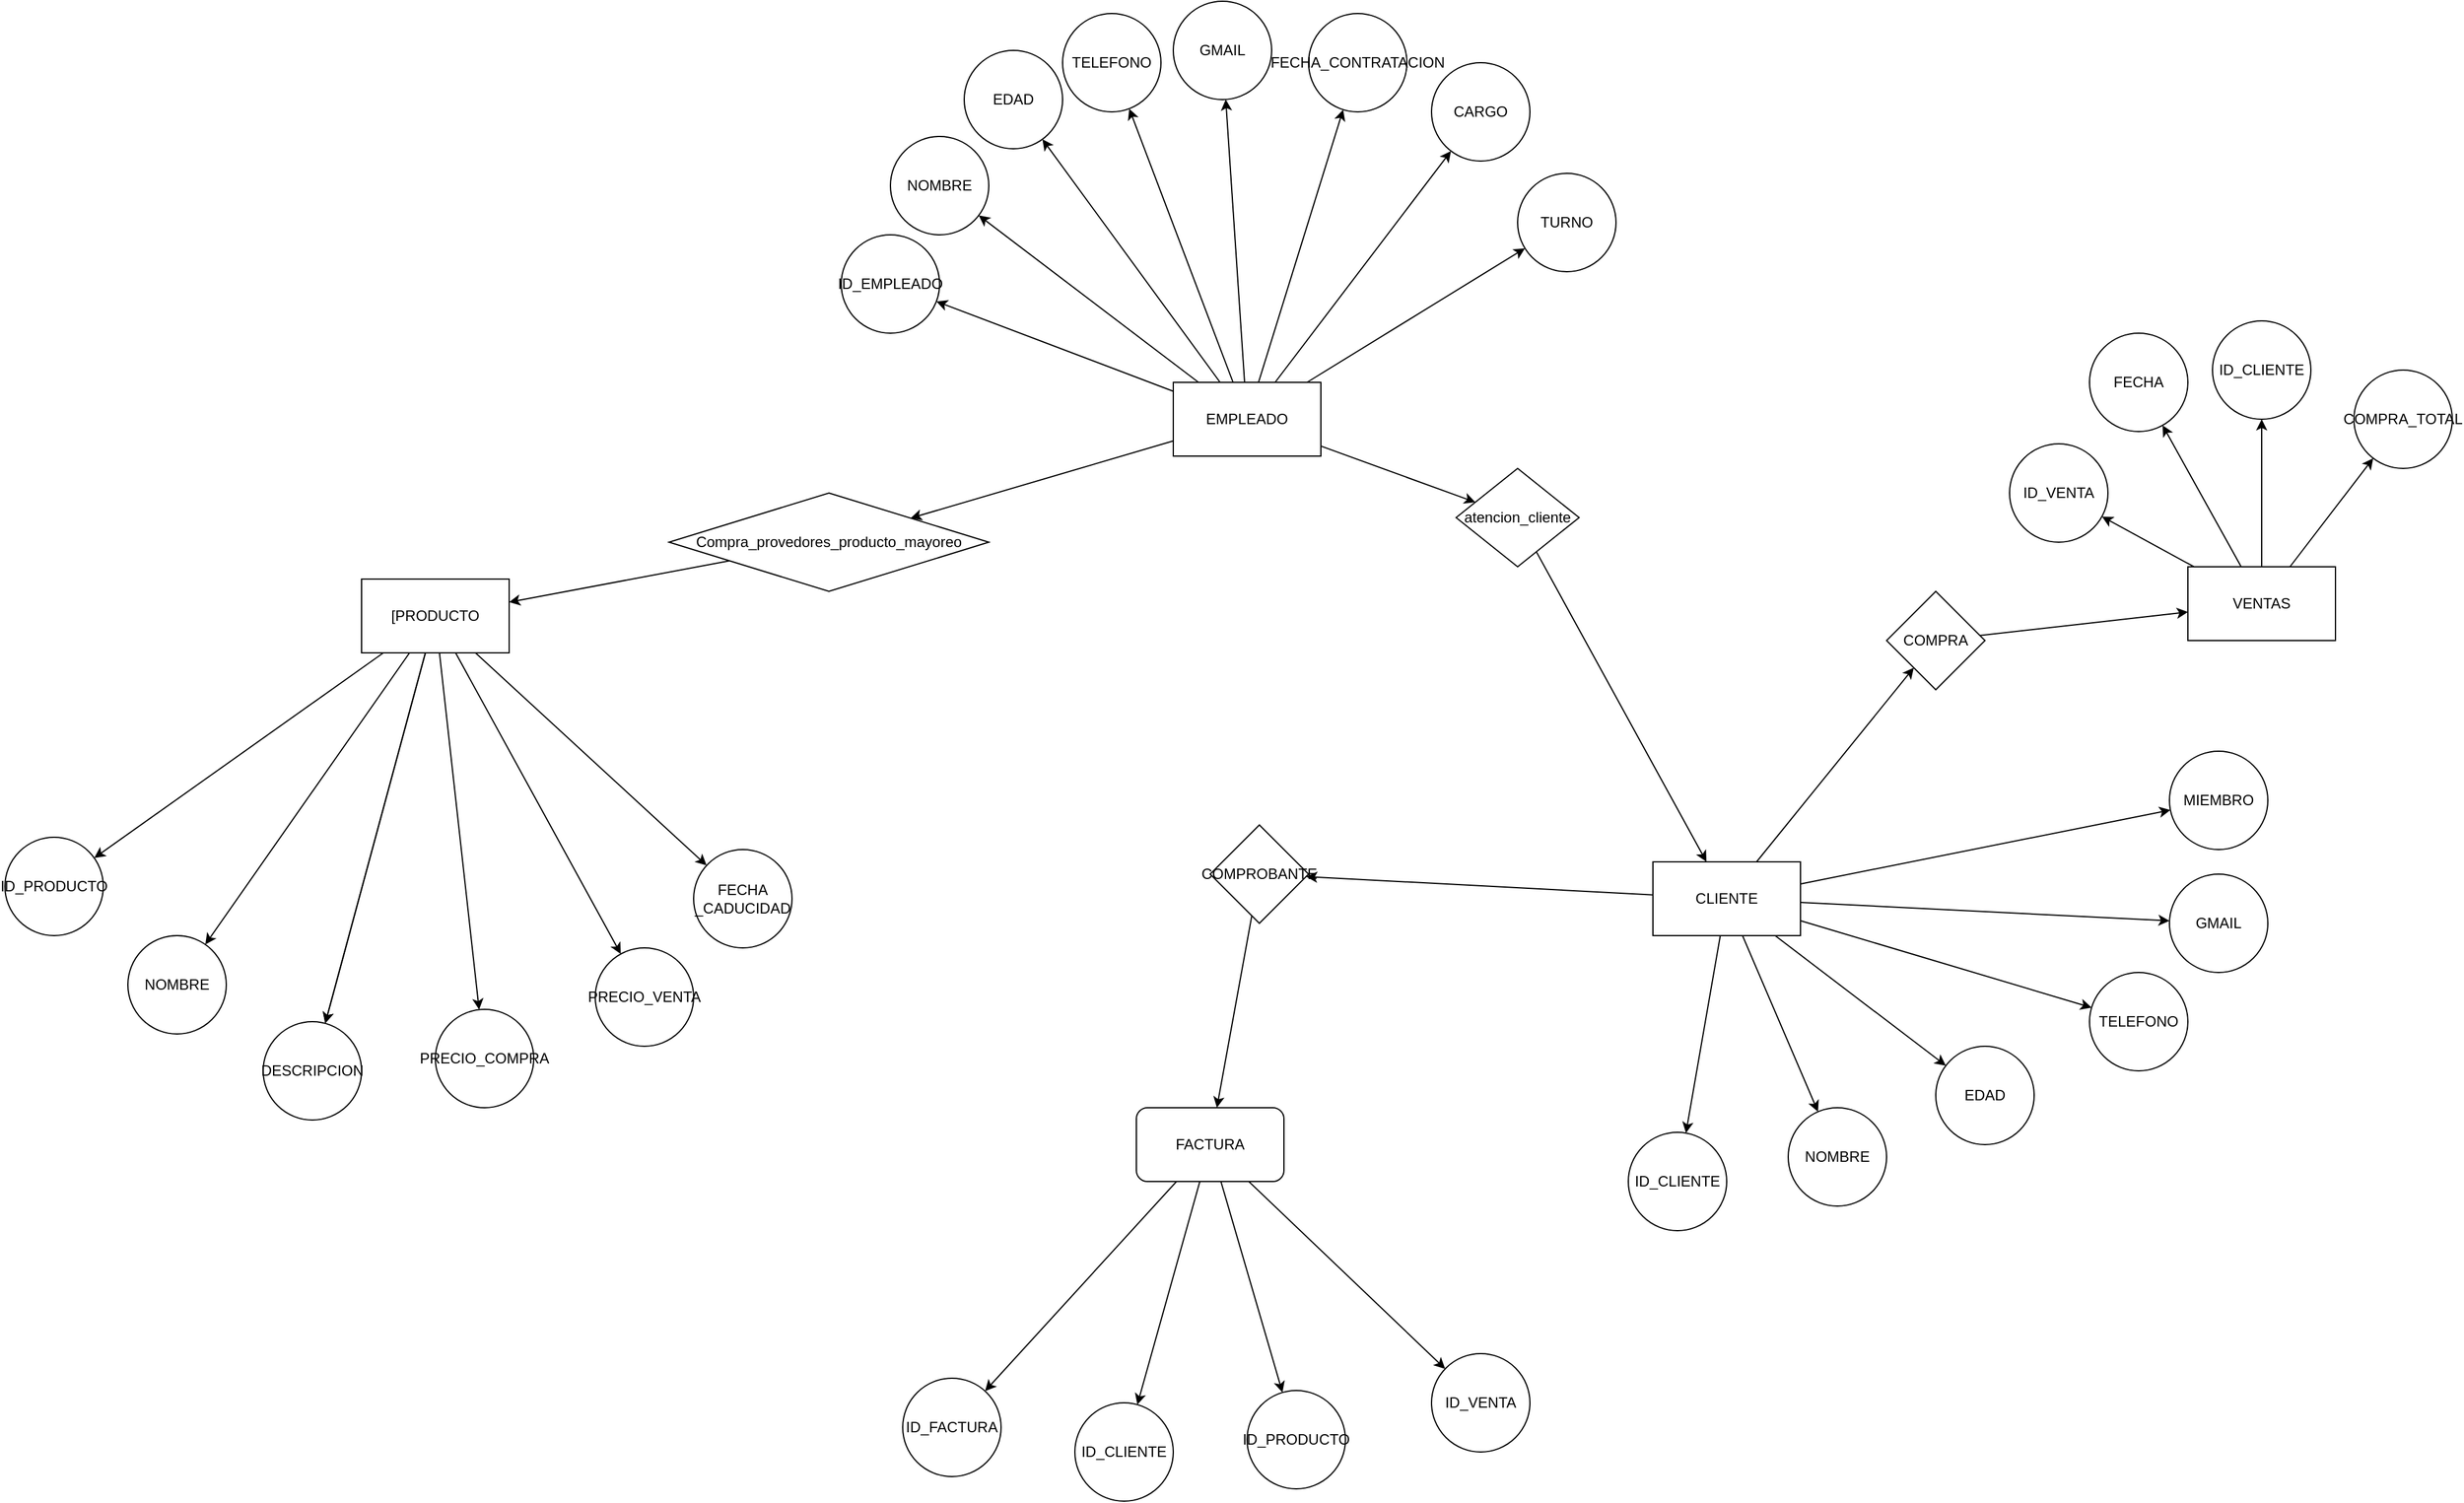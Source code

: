 <mxfile>
    <diagram id="KAITdoHDz1CA9k-zbrS9" name="DIagrama">
        <mxGraphModel dx="2206" dy="2298" grid="1" gridSize="10" guides="1" tooltips="1" connect="1" arrows="1" fold="1" page="1" pageScale="1" pageWidth="850" pageHeight="1100" math="0" shadow="0">
            <root>
                <mxCell id="0"/>
                <mxCell id="1" parent="0"/>
                <mxCell id="4" value="" style="edgeStyle=none;html=1;" parent="1" source="2" target="3" edge="1">
                    <mxGeometry relative="1" as="geometry"/>
                </mxCell>
                <mxCell id="6" value="" style="edgeStyle=none;html=1;" parent="1" source="2" target="5" edge="1">
                    <mxGeometry relative="1" as="geometry"/>
                </mxCell>
                <mxCell id="8" value="" style="edgeStyle=none;html=1;" parent="1" source="2" target="7" edge="1">
                    <mxGeometry relative="1" as="geometry"/>
                </mxCell>
                <mxCell id="10" value="" style="edgeStyle=none;html=1;" parent="1" source="2" target="9" edge="1">
                    <mxGeometry relative="1" as="geometry"/>
                </mxCell>
                <mxCell id="12" value="" style="edgeStyle=none;html=1;" parent="1" source="2" target="11" edge="1">
                    <mxGeometry relative="1" as="geometry"/>
                </mxCell>
                <mxCell id="14" value="" style="edgeStyle=none;html=1;" parent="1" source="2" target="13" edge="1">
                    <mxGeometry relative="1" as="geometry"/>
                </mxCell>
                <mxCell id="16" value="" style="edgeStyle=none;html=1;" parent="1" source="2" target="15" edge="1">
                    <mxGeometry relative="1" as="geometry"/>
                </mxCell>
                <mxCell id="18" value="" style="edgeStyle=none;html=1;" parent="1" source="2" target="17" edge="1">
                    <mxGeometry relative="1" as="geometry"/>
                </mxCell>
                <mxCell id="20" value="" style="edgeStyle=none;html=1;" parent="1" source="2" target="19" edge="1">
                    <mxGeometry relative="1" as="geometry"/>
                </mxCell>
                <mxCell id="22" value="" style="edgeStyle=none;html=1;" parent="1" source="2" target="21" edge="1">
                    <mxGeometry relative="1" as="geometry"/>
                </mxCell>
                <mxCell id="2" value="EMPLEADO" style="whiteSpace=wrap;html=1;" parent="1" vertex="1">
                    <mxGeometry x="330" y="300" width="120" height="60" as="geometry"/>
                </mxCell>
                <mxCell id="3" value="ID_EMPLEADO" style="ellipse;whiteSpace=wrap;html=1;" parent="1" vertex="1">
                    <mxGeometry x="60" y="180" width="80" height="80" as="geometry"/>
                </mxCell>
                <mxCell id="5" value="NOMBRE" style="ellipse;whiteSpace=wrap;html=1;" parent="1" vertex="1">
                    <mxGeometry x="100" y="100" width="80" height="80" as="geometry"/>
                </mxCell>
                <mxCell id="7" value="EDAD" style="ellipse;whiteSpace=wrap;html=1;" parent="1" vertex="1">
                    <mxGeometry x="160" y="30" width="80" height="80" as="geometry"/>
                </mxCell>
                <mxCell id="9" value="TELEFONO" style="ellipse;whiteSpace=wrap;html=1;" parent="1" vertex="1">
                    <mxGeometry x="240" width="80" height="80" as="geometry"/>
                </mxCell>
                <mxCell id="11" value="GMAIL" style="ellipse;whiteSpace=wrap;html=1;" parent="1" vertex="1">
                    <mxGeometry x="330" y="-10" width="80" height="80" as="geometry"/>
                </mxCell>
                <mxCell id="13" value="FECHA_CONTRATACION" style="ellipse;whiteSpace=wrap;html=1;" parent="1" vertex="1">
                    <mxGeometry x="440" width="80" height="80" as="geometry"/>
                </mxCell>
                <mxCell id="15" value="CARGO" style="ellipse;whiteSpace=wrap;html=1;" parent="1" vertex="1">
                    <mxGeometry x="540" y="40" width="80" height="80" as="geometry"/>
                </mxCell>
                <mxCell id="17" value="TURNO" style="ellipse;whiteSpace=wrap;html=1;" parent="1" vertex="1">
                    <mxGeometry x="610" y="130" width="80" height="80" as="geometry"/>
                </mxCell>
                <mxCell id="39" value="" style="edgeStyle=none;html=1;" parent="1" source="19" target="38" edge="1">
                    <mxGeometry relative="1" as="geometry"/>
                </mxCell>
                <mxCell id="19" value="atencion_cliente" style="rhombus;whiteSpace=wrap;html=1;" parent="1" vertex="1">
                    <mxGeometry x="560" y="370" width="100" height="80" as="geometry"/>
                </mxCell>
                <mxCell id="24" value="" style="edgeStyle=none;html=1;" parent="1" source="21" target="23" edge="1">
                    <mxGeometry relative="1" as="geometry"/>
                </mxCell>
                <mxCell id="21" value="Compra_provedores_producto_mayoreo" style="rhombus;whiteSpace=wrap;html=1;" parent="1" vertex="1">
                    <mxGeometry x="-80" y="390" width="260" height="80" as="geometry"/>
                </mxCell>
                <mxCell id="26" value="" style="edgeStyle=none;html=1;" parent="1" source="23" target="25" edge="1">
                    <mxGeometry relative="1" as="geometry"/>
                </mxCell>
                <mxCell id="28" value="" style="edgeStyle=none;html=1;" parent="1" source="23" target="27" edge="1">
                    <mxGeometry relative="1" as="geometry"/>
                </mxCell>
                <mxCell id="30" value="" style="edgeStyle=none;html=1;" parent="1" source="23" target="29" edge="1">
                    <mxGeometry relative="1" as="geometry"/>
                </mxCell>
                <mxCell id="31" value="" style="edgeStyle=none;html=1;" parent="1" source="23" target="29" edge="1">
                    <mxGeometry relative="1" as="geometry"/>
                </mxCell>
                <mxCell id="33" value="" style="edgeStyle=none;html=1;" parent="1" source="23" target="32" edge="1">
                    <mxGeometry relative="1" as="geometry"/>
                </mxCell>
                <mxCell id="35" value="" style="edgeStyle=none;html=1;" parent="1" source="23" target="34" edge="1">
                    <mxGeometry relative="1" as="geometry"/>
                </mxCell>
                <mxCell id="37" value="" style="edgeStyle=none;html=1;" parent="1" source="23" target="36" edge="1">
                    <mxGeometry relative="1" as="geometry"/>
                </mxCell>
                <mxCell id="23" value="[PRODUCTO" style="whiteSpace=wrap;html=1;" parent="1" vertex="1">
                    <mxGeometry x="-330" y="460" width="120" height="60" as="geometry"/>
                </mxCell>
                <mxCell id="25" value="ID_PRODUCTO" style="ellipse;whiteSpace=wrap;html=1;" parent="1" vertex="1">
                    <mxGeometry x="-620" y="670" width="80" height="80" as="geometry"/>
                </mxCell>
                <mxCell id="27" value="NOMBRE" style="ellipse;whiteSpace=wrap;html=1;" parent="1" vertex="1">
                    <mxGeometry x="-520" y="750" width="80" height="80" as="geometry"/>
                </mxCell>
                <mxCell id="29" value="DESCRIPCION" style="ellipse;whiteSpace=wrap;html=1;" parent="1" vertex="1">
                    <mxGeometry x="-410" y="820" width="80" height="80" as="geometry"/>
                </mxCell>
                <mxCell id="32" value="PRECIO_COMPRA" style="ellipse;whiteSpace=wrap;html=1;" parent="1" vertex="1">
                    <mxGeometry x="-270" y="810" width="80" height="80" as="geometry"/>
                </mxCell>
                <mxCell id="34" value="PRECIO_VENTA" style="ellipse;whiteSpace=wrap;html=1;" parent="1" vertex="1">
                    <mxGeometry x="-140" y="760" width="80" height="80" as="geometry"/>
                </mxCell>
                <mxCell id="36" value="FECHA _CADUCIDAD" style="ellipse;whiteSpace=wrap;html=1;" parent="1" vertex="1">
                    <mxGeometry x="-60" y="680" width="80" height="80" as="geometry"/>
                </mxCell>
                <mxCell id="41" value="" style="edgeStyle=none;html=1;" parent="1" source="38" target="40" edge="1">
                    <mxGeometry relative="1" as="geometry"/>
                </mxCell>
                <mxCell id="43" value="" style="edgeStyle=none;html=1;" parent="1" source="38" target="42" edge="1">
                    <mxGeometry relative="1" as="geometry"/>
                </mxCell>
                <mxCell id="45" value="" style="edgeStyle=none;html=1;" parent="1" source="38" target="44" edge="1">
                    <mxGeometry relative="1" as="geometry"/>
                </mxCell>
                <mxCell id="48" value="" style="edgeStyle=none;html=1;" parent="1" source="38" target="47" edge="1">
                    <mxGeometry relative="1" as="geometry"/>
                </mxCell>
                <mxCell id="50" value="" style="edgeStyle=none;html=1;" parent="1" source="38" target="49" edge="1">
                    <mxGeometry relative="1" as="geometry"/>
                </mxCell>
                <mxCell id="52" value="" style="edgeStyle=none;html=1;" parent="1" source="38" target="51" edge="1">
                    <mxGeometry relative="1" as="geometry"/>
                </mxCell>
                <mxCell id="56" value="" style="edgeStyle=none;html=1;" parent="1" source="38" target="55" edge="1">
                    <mxGeometry relative="1" as="geometry"/>
                </mxCell>
                <mxCell id="cjuGwHoxbU9ITnp2eZ9m-81" value="" style="edgeStyle=none;html=1;" edge="1" parent="1" source="38" target="cjuGwHoxbU9ITnp2eZ9m-80">
                    <mxGeometry relative="1" as="geometry"/>
                </mxCell>
                <mxCell id="38" value="CLIENTE" style="whiteSpace=wrap;html=1;" parent="1" vertex="1">
                    <mxGeometry x="720" y="690" width="120" height="60" as="geometry"/>
                </mxCell>
                <mxCell id="40" value="ID_CLIENTE" style="ellipse;whiteSpace=wrap;html=1;" parent="1" vertex="1">
                    <mxGeometry x="700" y="910" width="80" height="80" as="geometry"/>
                </mxCell>
                <mxCell id="42" value="NOMBRE" style="ellipse;whiteSpace=wrap;html=1;" parent="1" vertex="1">
                    <mxGeometry x="830" y="890" width="80" height="80" as="geometry"/>
                </mxCell>
                <mxCell id="44" value="GMAIL" style="ellipse;whiteSpace=wrap;html=1;" parent="1" vertex="1">
                    <mxGeometry x="1140" y="700" width="80" height="80" as="geometry"/>
                </mxCell>
                <mxCell id="47" value="TELEFONO" style="ellipse;whiteSpace=wrap;html=1;" parent="1" vertex="1">
                    <mxGeometry x="1075" y="780" width="80" height="80" as="geometry"/>
                </mxCell>
                <mxCell id="49" value="MIEMBRO" style="ellipse;whiteSpace=wrap;html=1;" parent="1" vertex="1">
                    <mxGeometry x="1140" y="600" width="80" height="80" as="geometry"/>
                </mxCell>
                <mxCell id="54" value="" style="edgeStyle=none;html=1;" parent="1" source="51" target="53" edge="1">
                    <mxGeometry relative="1" as="geometry"/>
                </mxCell>
                <mxCell id="51" value="COMPRA" style="rhombus;whiteSpace=wrap;html=1;" parent="1" vertex="1">
                    <mxGeometry x="910" y="470" width="80" height="80" as="geometry"/>
                </mxCell>
                <mxCell id="60" value="" style="edgeStyle=none;html=1;" parent="1" source="53" target="59" edge="1">
                    <mxGeometry relative="1" as="geometry"/>
                </mxCell>
                <mxCell id="62" value="" style="edgeStyle=none;html=1;" parent="1" source="53" target="61" edge="1">
                    <mxGeometry relative="1" as="geometry"/>
                </mxCell>
                <mxCell id="64" value="" style="edgeStyle=none;html=1;" parent="1" source="53" target="63" edge="1">
                    <mxGeometry relative="1" as="geometry"/>
                </mxCell>
                <mxCell id="66" value="" style="edgeStyle=none;html=1;" parent="1" source="53" target="65" edge="1">
                    <mxGeometry relative="1" as="geometry"/>
                </mxCell>
                <mxCell id="53" value="VENTAS" style="whiteSpace=wrap;html=1;" parent="1" vertex="1">
                    <mxGeometry x="1155" y="450" width="120" height="60" as="geometry"/>
                </mxCell>
                <mxCell id="58" value="" style="edgeStyle=none;html=1;" parent="1" source="55" target="57" edge="1">
                    <mxGeometry relative="1" as="geometry"/>
                </mxCell>
                <mxCell id="55" value="COMPROBANTE" style="rhombus;whiteSpace=wrap;html=1;" parent="1" vertex="1">
                    <mxGeometry x="360" y="660" width="80" height="80" as="geometry"/>
                </mxCell>
                <mxCell id="70" value="" style="edgeStyle=none;html=1;" parent="1" source="57" target="69" edge="1">
                    <mxGeometry relative="1" as="geometry"/>
                </mxCell>
                <mxCell id="72" value="" style="edgeStyle=none;html=1;" parent="1" source="57" target="71" edge="1">
                    <mxGeometry relative="1" as="geometry"/>
                </mxCell>
                <mxCell id="78" value="" style="edgeStyle=none;html=1;" parent="1" source="57" target="77" edge="1">
                    <mxGeometry relative="1" as="geometry"/>
                </mxCell>
                <mxCell id="80" value="" style="edgeStyle=none;html=1;" parent="1" source="57" target="79" edge="1">
                    <mxGeometry relative="1" as="geometry"/>
                </mxCell>
                <mxCell id="57" value="FACTURA" style="rounded=1;whiteSpace=wrap;html=1;" parent="1" vertex="1">
                    <mxGeometry x="300" y="890" width="120" height="60" as="geometry"/>
                </mxCell>
                <mxCell id="59" value="ID_VENTA" style="ellipse;whiteSpace=wrap;html=1;" parent="1" vertex="1">
                    <mxGeometry x="1010" y="350" width="80" height="80" as="geometry"/>
                </mxCell>
                <mxCell id="61" value="FECHA" style="ellipse;whiteSpace=wrap;html=1;" parent="1" vertex="1">
                    <mxGeometry x="1075" y="260" width="80" height="80" as="geometry"/>
                </mxCell>
                <mxCell id="63" value="ID_CLIENTE" style="ellipse;whiteSpace=wrap;html=1;" parent="1" vertex="1">
                    <mxGeometry x="1175" y="250" width="80" height="80" as="geometry"/>
                </mxCell>
                <mxCell id="65" value="COMPRA_TOTAL" style="ellipse;whiteSpace=wrap;html=1;" parent="1" vertex="1">
                    <mxGeometry x="1290" y="290" width="80" height="80" as="geometry"/>
                </mxCell>
                <mxCell id="69" value="ID_FACTURA" style="ellipse;whiteSpace=wrap;html=1;rounded=1;" parent="1" vertex="1">
                    <mxGeometry x="110" y="1110" width="80" height="80" as="geometry"/>
                </mxCell>
                <mxCell id="71" value="ID_CLIENTE" style="ellipse;whiteSpace=wrap;html=1;rounded=1;" parent="1" vertex="1">
                    <mxGeometry x="250" y="1130" width="80" height="80" as="geometry"/>
                </mxCell>
                <mxCell id="77" value="ID_PRODUCTO" style="ellipse;whiteSpace=wrap;html=1;rounded=1;" parent="1" vertex="1">
                    <mxGeometry x="390" y="1120" width="80" height="80" as="geometry"/>
                </mxCell>
                <mxCell id="79" value="ID_VENTA" style="ellipse;whiteSpace=wrap;html=1;rounded=1;" parent="1" vertex="1">
                    <mxGeometry x="540" y="1090" width="80" height="80" as="geometry"/>
                </mxCell>
                <mxCell id="cjuGwHoxbU9ITnp2eZ9m-80" value="EDAD" style="ellipse;whiteSpace=wrap;html=1;" vertex="1" parent="1">
                    <mxGeometry x="950" y="840" width="80" height="80" as="geometry"/>
                </mxCell>
            </root>
        </mxGraphModel>
    </diagram>
    <diagram id="vQ-K1r9YRiDV_854x08m" name="tabla-identidad_relacion">
        <mxGraphModel dx="1596" dy="659" grid="1" gridSize="10" guides="1" tooltips="1" connect="1" arrows="1" fold="1" page="1" pageScale="1" pageWidth="850" pageHeight="1100" math="0" shadow="0">
            <root>
                <mxCell id="0"/>
                <mxCell id="1" parent="0"/>
                <mxCell id="O-jQnwxsiilu7QEKwEUl-1" value="producto" style="shape=table;startSize=30;container=1;collapsible=1;childLayout=tableLayout;fixedRows=1;rowLines=0;fontStyle=1;align=center;resizeLast=1;" parent="1" vertex="1">
                    <mxGeometry x="460" y="70" width="280" height="210" as="geometry"/>
                </mxCell>
                <mxCell id="O-jQnwxsiilu7QEKwEUl-2" value="" style="shape=tableRow;horizontal=0;startSize=0;swimlaneHead=0;swimlaneBody=0;fillColor=none;collapsible=0;dropTarget=0;points=[[0,0.5],[1,0.5]];portConstraint=eastwest;top=0;left=0;right=0;bottom=1;" parent="O-jQnwxsiilu7QEKwEUl-1" vertex="1">
                    <mxGeometry y="30" width="280" height="30" as="geometry"/>
                </mxCell>
                <mxCell id="O-jQnwxsiilu7QEKwEUl-3" value="PK" style="shape=partialRectangle;connectable=0;fillColor=none;top=0;left=0;bottom=0;right=0;fontStyle=1;overflow=hidden;" parent="O-jQnwxsiilu7QEKwEUl-2" vertex="1">
                    <mxGeometry width="30" height="30" as="geometry">
                        <mxRectangle width="30" height="30" as="alternateBounds"/>
                    </mxGeometry>
                </mxCell>
                <mxCell id="O-jQnwxsiilu7QEKwEUl-4" value="id_producto" style="shape=partialRectangle;connectable=0;fillColor=none;top=0;left=0;bottom=0;right=0;align=left;spacingLeft=6;fontStyle=5;overflow=hidden;" parent="O-jQnwxsiilu7QEKwEUl-2" vertex="1">
                    <mxGeometry x="30" width="250" height="30" as="geometry">
                        <mxRectangle width="250" height="30" as="alternateBounds"/>
                    </mxGeometry>
                </mxCell>
                <mxCell id="O-jQnwxsiilu7QEKwEUl-5" value="" style="shape=tableRow;horizontal=0;startSize=0;swimlaneHead=0;swimlaneBody=0;fillColor=none;collapsible=0;dropTarget=0;points=[[0,0.5],[1,0.5]];portConstraint=eastwest;top=0;left=0;right=0;bottom=0;" parent="O-jQnwxsiilu7QEKwEUl-1" vertex="1">
                    <mxGeometry y="60" width="280" height="30" as="geometry"/>
                </mxCell>
                <mxCell id="O-jQnwxsiilu7QEKwEUl-6" value="" style="shape=partialRectangle;connectable=0;fillColor=none;top=0;left=0;bottom=0;right=0;editable=1;overflow=hidden;" parent="O-jQnwxsiilu7QEKwEUl-5" vertex="1">
                    <mxGeometry width="30" height="30" as="geometry">
                        <mxRectangle width="30" height="30" as="alternateBounds"/>
                    </mxGeometry>
                </mxCell>
                <mxCell id="O-jQnwxsiilu7QEKwEUl-7" value="nombreP varchar(50) not null" style="shape=partialRectangle;connectable=0;fillColor=none;top=0;left=0;bottom=0;right=0;align=left;spacingLeft=6;overflow=hidden;" parent="O-jQnwxsiilu7QEKwEUl-5" vertex="1">
                    <mxGeometry x="30" width="250" height="30" as="geometry">
                        <mxRectangle width="250" height="30" as="alternateBounds"/>
                    </mxGeometry>
                </mxCell>
                <mxCell id="O-jQnwxsiilu7QEKwEUl-8" value="" style="shape=tableRow;horizontal=0;startSize=0;swimlaneHead=0;swimlaneBody=0;fillColor=none;collapsible=0;dropTarget=0;points=[[0,0.5],[1,0.5]];portConstraint=eastwest;top=0;left=0;right=0;bottom=0;" parent="O-jQnwxsiilu7QEKwEUl-1" vertex="1">
                    <mxGeometry y="90" width="280" height="30" as="geometry"/>
                </mxCell>
                <mxCell id="O-jQnwxsiilu7QEKwEUl-9" value="" style="shape=partialRectangle;connectable=0;fillColor=none;top=0;left=0;bottom=0;right=0;editable=1;overflow=hidden;" parent="O-jQnwxsiilu7QEKwEUl-8" vertex="1">
                    <mxGeometry width="30" height="30" as="geometry">
                        <mxRectangle width="30" height="30" as="alternateBounds"/>
                    </mxGeometry>
                </mxCell>
                <mxCell id="O-jQnwxsiilu7QEKwEUl-10" value="Descripccion varchar(100)not null" style="shape=partialRectangle;connectable=0;fillColor=none;top=0;left=0;bottom=0;right=0;align=left;spacingLeft=6;overflow=hidden;" parent="O-jQnwxsiilu7QEKwEUl-8" vertex="1">
                    <mxGeometry x="30" width="250" height="30" as="geometry">
                        <mxRectangle width="250" height="30" as="alternateBounds"/>
                    </mxGeometry>
                </mxCell>
                <mxCell id="O-jQnwxsiilu7QEKwEUl-11" value="" style="shape=tableRow;horizontal=0;startSize=0;swimlaneHead=0;swimlaneBody=0;fillColor=none;collapsible=0;dropTarget=0;points=[[0,0.5],[1,0.5]];portConstraint=eastwest;top=0;left=0;right=0;bottom=0;" parent="O-jQnwxsiilu7QEKwEUl-1" vertex="1">
                    <mxGeometry y="120" width="280" height="30" as="geometry"/>
                </mxCell>
                <mxCell id="O-jQnwxsiilu7QEKwEUl-12" value="" style="shape=partialRectangle;connectable=0;fillColor=none;top=0;left=0;bottom=0;right=0;editable=1;overflow=hidden;" parent="O-jQnwxsiilu7QEKwEUl-11" vertex="1">
                    <mxGeometry width="30" height="30" as="geometry">
                        <mxRectangle width="30" height="30" as="alternateBounds"/>
                    </mxGeometry>
                </mxCell>
                <mxCell id="O-jQnwxsiilu7QEKwEUl-13" value="precio_compra varchar(10)not null" style="shape=partialRectangle;connectable=0;fillColor=none;top=0;left=0;bottom=0;right=0;align=left;spacingLeft=6;overflow=hidden;" parent="O-jQnwxsiilu7QEKwEUl-11" vertex="1">
                    <mxGeometry x="30" width="250" height="30" as="geometry">
                        <mxRectangle width="250" height="30" as="alternateBounds"/>
                    </mxGeometry>
                </mxCell>
                <mxCell id="V_C78a-hYO8oT2ChSjft-1" style="shape=tableRow;horizontal=0;startSize=0;swimlaneHead=0;swimlaneBody=0;fillColor=none;collapsible=0;dropTarget=0;points=[[0,0.5],[1,0.5]];portConstraint=eastwest;top=0;left=0;right=0;bottom=0;" parent="O-jQnwxsiilu7QEKwEUl-1" vertex="1">
                    <mxGeometry y="150" width="280" height="30" as="geometry"/>
                </mxCell>
                <mxCell id="V_C78a-hYO8oT2ChSjft-2" style="shape=partialRectangle;connectable=0;fillColor=none;top=0;left=0;bottom=0;right=0;editable=1;overflow=hidden;" parent="V_C78a-hYO8oT2ChSjft-1" vertex="1">
                    <mxGeometry width="30" height="30" as="geometry">
                        <mxRectangle width="30" height="30" as="alternateBounds"/>
                    </mxGeometry>
                </mxCell>
                <mxCell id="V_C78a-hYO8oT2ChSjft-3" value="precio_venta varchar(10)not null" style="shape=partialRectangle;connectable=0;fillColor=none;top=0;left=0;bottom=0;right=0;align=left;spacingLeft=6;overflow=hidden;" parent="V_C78a-hYO8oT2ChSjft-1" vertex="1">
                    <mxGeometry x="30" width="250" height="30" as="geometry">
                        <mxRectangle width="250" height="30" as="alternateBounds"/>
                    </mxGeometry>
                </mxCell>
                <mxCell id="V_C78a-hYO8oT2ChSjft-4" style="shape=tableRow;horizontal=0;startSize=0;swimlaneHead=0;swimlaneBody=0;fillColor=none;collapsible=0;dropTarget=0;points=[[0,0.5],[1,0.5]];portConstraint=eastwest;top=0;left=0;right=0;bottom=0;" parent="O-jQnwxsiilu7QEKwEUl-1" vertex="1">
                    <mxGeometry y="180" width="280" height="30" as="geometry"/>
                </mxCell>
                <mxCell id="V_C78a-hYO8oT2ChSjft-5" style="shape=partialRectangle;connectable=0;fillColor=none;top=0;left=0;bottom=0;right=0;editable=1;overflow=hidden;" parent="V_C78a-hYO8oT2ChSjft-4" vertex="1">
                    <mxGeometry width="30" height="30" as="geometry">
                        <mxRectangle width="30" height="30" as="alternateBounds"/>
                    </mxGeometry>
                </mxCell>
                <mxCell id="V_C78a-hYO8oT2ChSjft-6" value="Fecha_Caducidad varchar(50) not null" style="shape=partialRectangle;connectable=0;fillColor=none;top=0;left=0;bottom=0;right=0;align=left;spacingLeft=6;overflow=hidden;" parent="V_C78a-hYO8oT2ChSjft-4" vertex="1">
                    <mxGeometry x="30" width="250" height="30" as="geometry">
                        <mxRectangle width="250" height="30" as="alternateBounds"/>
                    </mxGeometry>
                </mxCell>
                <mxCell id="O-jQnwxsiilu7QEKwEUl-14" value="empleado" style="shape=table;startSize=30;container=1;collapsible=1;childLayout=tableLayout;fixedRows=1;rowLines=0;fontStyle=1;align=center;resizeLast=1;" parent="1" vertex="1">
                    <mxGeometry x="-30" y="70" width="370" height="330" as="geometry">
                        <mxRectangle x="90" y="140" width="100" height="30" as="alternateBounds"/>
                    </mxGeometry>
                </mxCell>
                <mxCell id="O-jQnwxsiilu7QEKwEUl-15" value="" style="shape=tableRow;horizontal=0;startSize=0;swimlaneHead=0;swimlaneBody=0;fillColor=none;collapsible=0;dropTarget=0;points=[[0,0.5],[1,0.5]];portConstraint=eastwest;top=0;left=0;right=0;bottom=1;" parent="O-jQnwxsiilu7QEKwEUl-14" vertex="1">
                    <mxGeometry y="30" width="370" height="30" as="geometry"/>
                </mxCell>
                <mxCell id="O-jQnwxsiilu7QEKwEUl-16" value="PK" style="shape=partialRectangle;connectable=0;fillColor=none;top=0;left=0;bottom=0;right=0;fontStyle=1;overflow=hidden;" parent="O-jQnwxsiilu7QEKwEUl-15" vertex="1">
                    <mxGeometry width="30" height="30" as="geometry">
                        <mxRectangle width="30" height="30" as="alternateBounds"/>
                    </mxGeometry>
                </mxCell>
                <mxCell id="O-jQnwxsiilu7QEKwEUl-17" value="id_empleado" style="shape=partialRectangle;connectable=0;fillColor=none;top=0;left=0;bottom=0;right=0;align=left;spacingLeft=6;fontStyle=5;overflow=hidden;" parent="O-jQnwxsiilu7QEKwEUl-15" vertex="1">
                    <mxGeometry x="30" width="340" height="30" as="geometry">
                        <mxRectangle width="340" height="30" as="alternateBounds"/>
                    </mxGeometry>
                </mxCell>
                <mxCell id="O-jQnwxsiilu7QEKwEUl-18" value="" style="shape=tableRow;horizontal=0;startSize=0;swimlaneHead=0;swimlaneBody=0;fillColor=none;collapsible=0;dropTarget=0;points=[[0,0.5],[1,0.5]];portConstraint=eastwest;top=0;left=0;right=0;bottom=0;" parent="O-jQnwxsiilu7QEKwEUl-14" vertex="1">
                    <mxGeometry y="60" width="370" height="30" as="geometry"/>
                </mxCell>
                <mxCell id="O-jQnwxsiilu7QEKwEUl-19" value="" style="shape=partialRectangle;connectable=0;fillColor=none;top=0;left=0;bottom=0;right=0;editable=1;overflow=hidden;" parent="O-jQnwxsiilu7QEKwEUl-18" vertex="1">
                    <mxGeometry width="30" height="30" as="geometry">
                        <mxRectangle width="30" height="30" as="alternateBounds"/>
                    </mxGeometry>
                </mxCell>
                <mxCell id="O-jQnwxsiilu7QEKwEUl-20" value="nombreE varchar(50) not null" style="shape=partialRectangle;connectable=0;fillColor=none;top=0;left=0;bottom=0;right=0;align=left;spacingLeft=6;overflow=hidden;" parent="O-jQnwxsiilu7QEKwEUl-18" vertex="1">
                    <mxGeometry x="30" width="340" height="30" as="geometry">
                        <mxRectangle width="340" height="30" as="alternateBounds"/>
                    </mxGeometry>
                </mxCell>
                <mxCell id="O-jQnwxsiilu7QEKwEUl-21" value="" style="shape=tableRow;horizontal=0;startSize=0;swimlaneHead=0;swimlaneBody=0;fillColor=none;collapsible=0;dropTarget=0;points=[[0,0.5],[1,0.5]];portConstraint=eastwest;top=0;left=0;right=0;bottom=0;" parent="O-jQnwxsiilu7QEKwEUl-14" vertex="1">
                    <mxGeometry y="90" width="370" height="30" as="geometry"/>
                </mxCell>
                <mxCell id="O-jQnwxsiilu7QEKwEUl-22" value="" style="shape=partialRectangle;connectable=0;fillColor=none;top=0;left=0;bottom=0;right=0;editable=1;overflow=hidden;" parent="O-jQnwxsiilu7QEKwEUl-21" vertex="1">
                    <mxGeometry width="30" height="30" as="geometry">
                        <mxRectangle width="30" height="30" as="alternateBounds"/>
                    </mxGeometry>
                </mxCell>
                <mxCell id="O-jQnwxsiilu7QEKwEUl-23" value="edad varchar(3)not null" style="shape=partialRectangle;connectable=0;fillColor=none;top=0;left=0;bottom=0;right=0;align=left;spacingLeft=6;overflow=hidden;" parent="O-jQnwxsiilu7QEKwEUl-21" vertex="1">
                    <mxGeometry x="30" width="340" height="30" as="geometry">
                        <mxRectangle width="340" height="30" as="alternateBounds"/>
                    </mxGeometry>
                </mxCell>
                <mxCell id="O-jQnwxsiilu7QEKwEUl-24" value="" style="shape=tableRow;horizontal=0;startSize=0;swimlaneHead=0;swimlaneBody=0;fillColor=none;collapsible=0;dropTarget=0;points=[[0,0.5],[1,0.5]];portConstraint=eastwest;top=0;left=0;right=0;bottom=0;" parent="O-jQnwxsiilu7QEKwEUl-14" vertex="1">
                    <mxGeometry y="120" width="370" height="30" as="geometry"/>
                </mxCell>
                <mxCell id="O-jQnwxsiilu7QEKwEUl-25" value="" style="shape=partialRectangle;connectable=0;fillColor=none;top=0;left=0;bottom=0;right=0;editable=1;overflow=hidden;" parent="O-jQnwxsiilu7QEKwEUl-24" vertex="1">
                    <mxGeometry width="30" height="30" as="geometry">
                        <mxRectangle width="30" height="30" as="alternateBounds"/>
                    </mxGeometry>
                </mxCell>
                <mxCell id="O-jQnwxsiilu7QEKwEUl-26" value="telefono varchar(10)not null" style="shape=partialRectangle;connectable=0;fillColor=none;top=0;left=0;bottom=0;right=0;align=left;spacingLeft=6;overflow=hidden;" parent="O-jQnwxsiilu7QEKwEUl-24" vertex="1">
                    <mxGeometry x="30" width="340" height="30" as="geometry">
                        <mxRectangle width="340" height="30" as="alternateBounds"/>
                    </mxGeometry>
                </mxCell>
                <mxCell id="V_C78a-hYO8oT2ChSjft-7" value="" style="shape=tableRow;horizontal=0;startSize=0;swimlaneHead=0;swimlaneBody=0;fillColor=none;collapsible=0;dropTarget=0;points=[[0,0.5],[1,0.5]];portConstraint=eastwest;top=0;left=0;right=0;bottom=0;" parent="O-jQnwxsiilu7QEKwEUl-14" vertex="1">
                    <mxGeometry y="150" width="370" height="30" as="geometry"/>
                </mxCell>
                <mxCell id="V_C78a-hYO8oT2ChSjft-8" value="" style="shape=partialRectangle;connectable=0;fillColor=none;top=0;left=0;bottom=0;right=0;editable=1;overflow=hidden;" parent="V_C78a-hYO8oT2ChSjft-7" vertex="1">
                    <mxGeometry width="30" height="30" as="geometry">
                        <mxRectangle width="30" height="30" as="alternateBounds"/>
                    </mxGeometry>
                </mxCell>
                <mxCell id="V_C78a-hYO8oT2ChSjft-9" value="telefono varchar(10)not null" style="shape=partialRectangle;connectable=0;fillColor=none;top=0;left=0;bottom=0;right=0;align=left;spacingLeft=6;overflow=hidden;" parent="V_C78a-hYO8oT2ChSjft-7" vertex="1">
                    <mxGeometry x="30" width="340" height="30" as="geometry">
                        <mxRectangle width="340" height="30" as="alternateBounds"/>
                    </mxGeometry>
                </mxCell>
                <mxCell id="ygcC2NMuRw1vX1dHDuek-1" style="shape=tableRow;horizontal=0;startSize=0;swimlaneHead=0;swimlaneBody=0;fillColor=none;collapsible=0;dropTarget=0;points=[[0,0.5],[1,0.5]];portConstraint=eastwest;top=0;left=0;right=0;bottom=0;" parent="O-jQnwxsiilu7QEKwEUl-14" vertex="1">
                    <mxGeometry y="180" width="370" height="30" as="geometry"/>
                </mxCell>
                <mxCell id="ygcC2NMuRw1vX1dHDuek-2" style="shape=partialRectangle;connectable=0;fillColor=none;top=0;left=0;bottom=0;right=0;editable=1;overflow=hidden;" parent="ygcC2NMuRw1vX1dHDuek-1" vertex="1">
                    <mxGeometry width="30" height="30" as="geometry">
                        <mxRectangle width="30" height="30" as="alternateBounds"/>
                    </mxGeometry>
                </mxCell>
                <mxCell id="ygcC2NMuRw1vX1dHDuek-3" value="email varchar(50)not null" style="shape=partialRectangle;connectable=0;fillColor=none;top=0;left=0;bottom=0;right=0;align=left;spacingLeft=6;overflow=hidden;" parent="ygcC2NMuRw1vX1dHDuek-1" vertex="1">
                    <mxGeometry x="30" width="340" height="30" as="geometry">
                        <mxRectangle width="340" height="30" as="alternateBounds"/>
                    </mxGeometry>
                </mxCell>
                <mxCell id="ygcC2NMuRw1vX1dHDuek-7" style="shape=tableRow;horizontal=0;startSize=0;swimlaneHead=0;swimlaneBody=0;fillColor=none;collapsible=0;dropTarget=0;points=[[0,0.5],[1,0.5]];portConstraint=eastwest;top=0;left=0;right=0;bottom=0;" parent="O-jQnwxsiilu7QEKwEUl-14" vertex="1">
                    <mxGeometry y="210" width="370" height="30" as="geometry"/>
                </mxCell>
                <mxCell id="ygcC2NMuRw1vX1dHDuek-8" style="shape=partialRectangle;connectable=0;fillColor=none;top=0;left=0;bottom=0;right=0;editable=1;overflow=hidden;" parent="ygcC2NMuRw1vX1dHDuek-7" vertex="1">
                    <mxGeometry width="30" height="30" as="geometry">
                        <mxRectangle width="30" height="30" as="alternateBounds"/>
                    </mxGeometry>
                </mxCell>
                <mxCell id="ygcC2NMuRw1vX1dHDuek-9" value="direccion varchar(100) not null" style="shape=partialRectangle;connectable=0;fillColor=none;top=0;left=0;bottom=0;right=0;align=left;spacingLeft=6;overflow=hidden;" parent="ygcC2NMuRw1vX1dHDuek-7" vertex="1">
                    <mxGeometry x="30" width="340" height="30" as="geometry">
                        <mxRectangle width="340" height="30" as="alternateBounds"/>
                    </mxGeometry>
                </mxCell>
                <mxCell id="ygcC2NMuRw1vX1dHDuek-4" style="shape=tableRow;horizontal=0;startSize=0;swimlaneHead=0;swimlaneBody=0;fillColor=none;collapsible=0;dropTarget=0;points=[[0,0.5],[1,0.5]];portConstraint=eastwest;top=0;left=0;right=0;bottom=0;" parent="O-jQnwxsiilu7QEKwEUl-14" vertex="1">
                    <mxGeometry y="240" width="370" height="30" as="geometry"/>
                </mxCell>
                <mxCell id="ygcC2NMuRw1vX1dHDuek-5" style="shape=partialRectangle;connectable=0;fillColor=none;top=0;left=0;bottom=0;right=0;editable=1;overflow=hidden;" parent="ygcC2NMuRw1vX1dHDuek-4" vertex="1">
                    <mxGeometry width="30" height="30" as="geometry">
                        <mxRectangle width="30" height="30" as="alternateBounds"/>
                    </mxGeometry>
                </mxCell>
                <mxCell id="ygcC2NMuRw1vX1dHDuek-6" value="fecha_contratacion varchar(50) NOT NULL" style="shape=partialRectangle;connectable=0;fillColor=none;top=0;left=0;bottom=0;right=0;align=left;spacingLeft=6;overflow=hidden;" parent="ygcC2NMuRw1vX1dHDuek-4" vertex="1">
                    <mxGeometry x="30" width="340" height="30" as="geometry">
                        <mxRectangle width="340" height="30" as="alternateBounds"/>
                    </mxGeometry>
                </mxCell>
                <mxCell id="JKB0btH6j45icd9QkJ9E-1" style="shape=tableRow;horizontal=0;startSize=0;swimlaneHead=0;swimlaneBody=0;fillColor=none;collapsible=0;dropTarget=0;points=[[0,0.5],[1,0.5]];portConstraint=eastwest;top=0;left=0;right=0;bottom=0;" parent="O-jQnwxsiilu7QEKwEUl-14" vertex="1">
                    <mxGeometry y="270" width="370" height="30" as="geometry"/>
                </mxCell>
                <mxCell id="JKB0btH6j45icd9QkJ9E-2" style="shape=partialRectangle;connectable=0;fillColor=none;top=0;left=0;bottom=0;right=0;editable=1;overflow=hidden;" parent="JKB0btH6j45icd9QkJ9E-1" vertex="1">
                    <mxGeometry width="30" height="30" as="geometry">
                        <mxRectangle width="30" height="30" as="alternateBounds"/>
                    </mxGeometry>
                </mxCell>
                <mxCell id="JKB0btH6j45icd9QkJ9E-3" value="turno enum('matutino','vespertino')" style="shape=partialRectangle;connectable=0;fillColor=none;top=0;left=0;bottom=0;right=0;align=left;spacingLeft=6;overflow=hidden;" parent="JKB0btH6j45icd9QkJ9E-1" vertex="1">
                    <mxGeometry x="30" width="340" height="30" as="geometry">
                        <mxRectangle width="340" height="30" as="alternateBounds"/>
                    </mxGeometry>
                </mxCell>
                <mxCell id="OJKyKQGAV-b5rBL14UOD-3" style="shape=tableRow;horizontal=0;startSize=0;swimlaneHead=0;swimlaneBody=0;fillColor=none;collapsible=0;dropTarget=0;points=[[0,0.5],[1,0.5]];portConstraint=eastwest;top=0;left=0;right=0;bottom=0;" parent="O-jQnwxsiilu7QEKwEUl-14" vertex="1">
                    <mxGeometry y="300" width="370" height="30" as="geometry"/>
                </mxCell>
                <mxCell id="OJKyKQGAV-b5rBL14UOD-4" style="shape=partialRectangle;connectable=0;fillColor=none;top=0;left=0;bottom=0;right=0;editable=1;overflow=hidden;" parent="OJKyKQGAV-b5rBL14UOD-3" vertex="1">
                    <mxGeometry width="30" height="30" as="geometry">
                        <mxRectangle width="30" height="30" as="alternateBounds"/>
                    </mxGeometry>
                </mxCell>
                <mxCell id="OJKyKQGAV-b5rBL14UOD-5" value="cargo enum('Gerente','Administrador','Empleado','Limpieza')" style="shape=partialRectangle;connectable=0;fillColor=none;top=0;left=0;bottom=0;right=0;align=left;spacingLeft=6;overflow=hidden;" parent="OJKyKQGAV-b5rBL14UOD-3" vertex="1">
                    <mxGeometry x="30" width="340" height="30" as="geometry">
                        <mxRectangle width="340" height="30" as="alternateBounds"/>
                    </mxGeometry>
                </mxCell>
                <mxCell id="0-u0YSfW-ICjUn3HmeKq-2" value="cliente" style="shape=table;startSize=30;container=1;collapsible=1;childLayout=tableLayout;fixedRows=1;rowLines=0;fontStyle=1;align=center;resizeLast=1;" vertex="1" parent="1">
                    <mxGeometry x="550" y="400" width="210" height="210" as="geometry"/>
                </mxCell>
                <mxCell id="0-u0YSfW-ICjUn3HmeKq-3" value="" style="shape=tableRow;horizontal=0;startSize=0;swimlaneHead=0;swimlaneBody=0;fillColor=none;collapsible=0;dropTarget=0;points=[[0,0.5],[1,0.5]];portConstraint=eastwest;top=0;left=0;right=0;bottom=1;" vertex="1" parent="0-u0YSfW-ICjUn3HmeKq-2">
                    <mxGeometry y="30" width="210" height="30" as="geometry"/>
                </mxCell>
                <mxCell id="0-u0YSfW-ICjUn3HmeKq-4" value="PK" style="shape=partialRectangle;connectable=0;fillColor=none;top=0;left=0;bottom=0;right=0;fontStyle=1;overflow=hidden;" vertex="1" parent="0-u0YSfW-ICjUn3HmeKq-3">
                    <mxGeometry width="30" height="30" as="geometry">
                        <mxRectangle width="30" height="30" as="alternateBounds"/>
                    </mxGeometry>
                </mxCell>
                <mxCell id="0-u0YSfW-ICjUn3HmeKq-5" value="id_cliente" style="shape=partialRectangle;connectable=0;fillColor=none;top=0;left=0;bottom=0;right=0;align=left;spacingLeft=6;fontStyle=5;overflow=hidden;" vertex="1" parent="0-u0YSfW-ICjUn3HmeKq-3">
                    <mxGeometry x="30" width="180" height="30" as="geometry">
                        <mxRectangle width="180" height="30" as="alternateBounds"/>
                    </mxGeometry>
                </mxCell>
                <mxCell id="0-u0YSfW-ICjUn3HmeKq-6" value="" style="shape=tableRow;horizontal=0;startSize=0;swimlaneHead=0;swimlaneBody=0;fillColor=none;collapsible=0;dropTarget=0;points=[[0,0.5],[1,0.5]];portConstraint=eastwest;top=0;left=0;right=0;bottom=0;" vertex="1" parent="0-u0YSfW-ICjUn3HmeKq-2">
                    <mxGeometry y="60" width="210" height="30" as="geometry"/>
                </mxCell>
                <mxCell id="0-u0YSfW-ICjUn3HmeKq-7" value="" style="shape=partialRectangle;connectable=0;fillColor=none;top=0;left=0;bottom=0;right=0;editable=1;overflow=hidden;" vertex="1" parent="0-u0YSfW-ICjUn3HmeKq-6">
                    <mxGeometry width="30" height="30" as="geometry">
                        <mxRectangle width="30" height="30" as="alternateBounds"/>
                    </mxGeometry>
                </mxCell>
                <mxCell id="0-u0YSfW-ICjUn3HmeKq-8" value="nombrec varchar(50) not null" style="shape=partialRectangle;connectable=0;fillColor=none;top=0;left=0;bottom=0;right=0;align=left;spacingLeft=6;overflow=hidden;" vertex="1" parent="0-u0YSfW-ICjUn3HmeKq-6">
                    <mxGeometry x="30" width="180" height="30" as="geometry">
                        <mxRectangle width="180" height="30" as="alternateBounds"/>
                    </mxGeometry>
                </mxCell>
                <mxCell id="0-u0YSfW-ICjUn3HmeKq-9" value="" style="shape=tableRow;horizontal=0;startSize=0;swimlaneHead=0;swimlaneBody=0;fillColor=none;collapsible=0;dropTarget=0;points=[[0,0.5],[1,0.5]];portConstraint=eastwest;top=0;left=0;right=0;bottom=0;" vertex="1" parent="0-u0YSfW-ICjUn3HmeKq-2">
                    <mxGeometry y="90" width="210" height="30" as="geometry"/>
                </mxCell>
                <mxCell id="0-u0YSfW-ICjUn3HmeKq-10" value="" style="shape=partialRectangle;connectable=0;fillColor=none;top=0;left=0;bottom=0;right=0;editable=1;overflow=hidden;" vertex="1" parent="0-u0YSfW-ICjUn3HmeKq-9">
                    <mxGeometry width="30" height="30" as="geometry">
                        <mxRectangle width="30" height="30" as="alternateBounds"/>
                    </mxGeometry>
                </mxCell>
                <mxCell id="0-u0YSfW-ICjUn3HmeKq-11" value="edad varchar(3)not null" style="shape=partialRectangle;connectable=0;fillColor=none;top=0;left=0;bottom=0;right=0;align=left;spacingLeft=6;overflow=hidden;" vertex="1" parent="0-u0YSfW-ICjUn3HmeKq-9">
                    <mxGeometry x="30" width="180" height="30" as="geometry">
                        <mxRectangle width="180" height="30" as="alternateBounds"/>
                    </mxGeometry>
                </mxCell>
                <mxCell id="0-u0YSfW-ICjUn3HmeKq-12" value="" style="shape=tableRow;horizontal=0;startSize=0;swimlaneHead=0;swimlaneBody=0;fillColor=none;collapsible=0;dropTarget=0;points=[[0,0.5],[1,0.5]];portConstraint=eastwest;top=0;left=0;right=0;bottom=0;" vertex="1" parent="0-u0YSfW-ICjUn3HmeKq-2">
                    <mxGeometry y="120" width="210" height="30" as="geometry"/>
                </mxCell>
                <mxCell id="0-u0YSfW-ICjUn3HmeKq-13" value="" style="shape=partialRectangle;connectable=0;fillColor=none;top=0;left=0;bottom=0;right=0;editable=1;overflow=hidden;" vertex="1" parent="0-u0YSfW-ICjUn3HmeKq-12">
                    <mxGeometry width="30" height="30" as="geometry">
                        <mxRectangle width="30" height="30" as="alternateBounds"/>
                    </mxGeometry>
                </mxCell>
                <mxCell id="0-u0YSfW-ICjUn3HmeKq-14" value="email varchar(50)not null" style="shape=partialRectangle;connectable=0;fillColor=none;top=0;left=0;bottom=0;right=0;align=left;spacingLeft=6;overflow=hidden;" vertex="1" parent="0-u0YSfW-ICjUn3HmeKq-12">
                    <mxGeometry x="30" width="180" height="30" as="geometry">
                        <mxRectangle width="180" height="30" as="alternateBounds"/>
                    </mxGeometry>
                </mxCell>
                <mxCell id="0-u0YSfW-ICjUn3HmeKq-15" style="shape=tableRow;horizontal=0;startSize=0;swimlaneHead=0;swimlaneBody=0;fillColor=none;collapsible=0;dropTarget=0;points=[[0,0.5],[1,0.5]];portConstraint=eastwest;top=0;left=0;right=0;bottom=0;" vertex="1" parent="0-u0YSfW-ICjUn3HmeKq-2">
                    <mxGeometry y="150" width="210" height="30" as="geometry"/>
                </mxCell>
                <mxCell id="0-u0YSfW-ICjUn3HmeKq-16" style="shape=partialRectangle;connectable=0;fillColor=none;top=0;left=0;bottom=0;right=0;editable=1;overflow=hidden;" vertex="1" parent="0-u0YSfW-ICjUn3HmeKq-15">
                    <mxGeometry width="30" height="30" as="geometry">
                        <mxRectangle width="30" height="30" as="alternateBounds"/>
                    </mxGeometry>
                </mxCell>
                <mxCell id="0-u0YSfW-ICjUn3HmeKq-17" value="telefono varchar(10)not null" style="shape=partialRectangle;connectable=0;fillColor=none;top=0;left=0;bottom=0;right=0;align=left;spacingLeft=6;overflow=hidden;" vertex="1" parent="0-u0YSfW-ICjUn3HmeKq-15">
                    <mxGeometry x="30" width="180" height="30" as="geometry">
                        <mxRectangle width="180" height="30" as="alternateBounds"/>
                    </mxGeometry>
                </mxCell>
                <mxCell id="0-u0YSfW-ICjUn3HmeKq-18" style="shape=tableRow;horizontal=0;startSize=0;swimlaneHead=0;swimlaneBody=0;fillColor=none;collapsible=0;dropTarget=0;points=[[0,0.5],[1,0.5]];portConstraint=eastwest;top=0;left=0;right=0;bottom=0;" vertex="1" parent="0-u0YSfW-ICjUn3HmeKq-2">
                    <mxGeometry y="180" width="210" height="30" as="geometry"/>
                </mxCell>
                <mxCell id="0-u0YSfW-ICjUn3HmeKq-19" style="shape=partialRectangle;connectable=0;fillColor=none;top=0;left=0;bottom=0;right=0;editable=1;overflow=hidden;" vertex="1" parent="0-u0YSfW-ICjUn3HmeKq-18">
                    <mxGeometry width="30" height="30" as="geometry">
                        <mxRectangle width="30" height="30" as="alternateBounds"/>
                    </mxGeometry>
                </mxCell>
                <mxCell id="0-u0YSfW-ICjUn3HmeKq-20" value="    miembro enum('si','no')," style="shape=partialRectangle;connectable=0;fillColor=none;top=0;left=0;bottom=0;right=0;align=left;spacingLeft=6;overflow=hidden;" vertex="1" parent="0-u0YSfW-ICjUn3HmeKq-18">
                    <mxGeometry x="30" width="180" height="30" as="geometry">
                        <mxRectangle width="180" height="30" as="alternateBounds"/>
                    </mxGeometry>
                </mxCell>
                <mxCell id="0-u0YSfW-ICjUn3HmeKq-21" value="venta" style="shape=table;startSize=30;container=1;collapsible=1;childLayout=tableLayout;fixedRows=1;rowLines=0;fontStyle=1;align=center;resizeLast=1;" vertex="1" parent="1">
                    <mxGeometry x="-30" y="550" width="280" height="150" as="geometry"/>
                </mxCell>
                <mxCell id="0-u0YSfW-ICjUn3HmeKq-22" value="" style="shape=tableRow;horizontal=0;startSize=0;swimlaneHead=0;swimlaneBody=0;fillColor=none;collapsible=0;dropTarget=0;points=[[0,0.5],[1,0.5]];portConstraint=eastwest;top=0;left=0;right=0;bottom=1;" vertex="1" parent="0-u0YSfW-ICjUn3HmeKq-21">
                    <mxGeometry y="30" width="280" height="30" as="geometry"/>
                </mxCell>
                <mxCell id="0-u0YSfW-ICjUn3HmeKq-23" value="PK" style="shape=partialRectangle;connectable=0;fillColor=none;top=0;left=0;bottom=0;right=0;fontStyle=1;overflow=hidden;" vertex="1" parent="0-u0YSfW-ICjUn3HmeKq-22">
                    <mxGeometry width="30" height="30" as="geometry">
                        <mxRectangle width="30" height="30" as="alternateBounds"/>
                    </mxGeometry>
                </mxCell>
                <mxCell id="0-u0YSfW-ICjUn3HmeKq-24" value="id_venta" style="shape=partialRectangle;connectable=0;fillColor=none;top=0;left=0;bottom=0;right=0;align=left;spacingLeft=6;fontStyle=5;overflow=hidden;" vertex="1" parent="0-u0YSfW-ICjUn3HmeKq-22">
                    <mxGeometry x="30" width="250" height="30" as="geometry">
                        <mxRectangle width="250" height="30" as="alternateBounds"/>
                    </mxGeometry>
                </mxCell>
                <mxCell id="0-u0YSfW-ICjUn3HmeKq-28" value="" style="shape=tableRow;horizontal=0;startSize=0;swimlaneHead=0;swimlaneBody=0;fillColor=none;collapsible=0;dropTarget=0;points=[[0,0.5],[1,0.5]];portConstraint=eastwest;top=0;left=0;right=0;bottom=0;" vertex="1" parent="0-u0YSfW-ICjUn3HmeKq-21">
                    <mxGeometry y="60" width="280" height="30" as="geometry"/>
                </mxCell>
                <mxCell id="0-u0YSfW-ICjUn3HmeKq-29" value="" style="shape=partialRectangle;connectable=0;fillColor=none;top=0;left=0;bottom=0;right=0;editable=1;overflow=hidden;" vertex="1" parent="0-u0YSfW-ICjUn3HmeKq-28">
                    <mxGeometry width="30" height="30" as="geometry">
                        <mxRectangle width="30" height="30" as="alternateBounds"/>
                    </mxGeometry>
                </mxCell>
                <mxCell id="0-u0YSfW-ICjUn3HmeKq-30" value="fecha varchar(25) not null" style="shape=partialRectangle;connectable=0;fillColor=none;top=0;left=0;bottom=0;right=0;align=left;spacingLeft=6;overflow=hidden;" vertex="1" parent="0-u0YSfW-ICjUn3HmeKq-28">
                    <mxGeometry x="30" width="250" height="30" as="geometry">
                        <mxRectangle width="250" height="30" as="alternateBounds"/>
                    </mxGeometry>
                </mxCell>
                <mxCell id="0-u0YSfW-ICjUn3HmeKq-31" value="" style="shape=tableRow;horizontal=0;startSize=0;swimlaneHead=0;swimlaneBody=0;fillColor=none;collapsible=0;dropTarget=0;points=[[0,0.5],[1,0.5]];portConstraint=eastwest;top=0;left=0;right=0;bottom=0;" vertex="1" parent="0-u0YSfW-ICjUn3HmeKq-21">
                    <mxGeometry y="90" width="280" height="30" as="geometry"/>
                </mxCell>
                <mxCell id="0-u0YSfW-ICjUn3HmeKq-32" value="" style="shape=partialRectangle;connectable=0;fillColor=none;top=0;left=0;bottom=0;right=0;editable=1;overflow=hidden;" vertex="1" parent="0-u0YSfW-ICjUn3HmeKq-31">
                    <mxGeometry width="30" height="30" as="geometry">
                        <mxRectangle width="30" height="30" as="alternateBounds"/>
                    </mxGeometry>
                </mxCell>
                <mxCell id="0-u0YSfW-ICjUn3HmeKq-33" value="id_cliente varchar(15)not null" style="shape=partialRectangle;connectable=0;fillColor=none;top=0;left=0;bottom=0;right=0;align=left;spacingLeft=6;overflow=hidden;" vertex="1" parent="0-u0YSfW-ICjUn3HmeKq-31">
                    <mxGeometry x="30" width="250" height="30" as="geometry">
                        <mxRectangle width="250" height="30" as="alternateBounds"/>
                    </mxGeometry>
                </mxCell>
                <mxCell id="0-u0YSfW-ICjUn3HmeKq-34" style="shape=tableRow;horizontal=0;startSize=0;swimlaneHead=0;swimlaneBody=0;fillColor=none;collapsible=0;dropTarget=0;points=[[0,0.5],[1,0.5]];portConstraint=eastwest;top=0;left=0;right=0;bottom=0;" vertex="1" parent="0-u0YSfW-ICjUn3HmeKq-21">
                    <mxGeometry y="120" width="280" height="30" as="geometry"/>
                </mxCell>
                <mxCell id="0-u0YSfW-ICjUn3HmeKq-35" style="shape=partialRectangle;connectable=0;fillColor=none;top=0;left=0;bottom=0;right=0;editable=1;overflow=hidden;" vertex="1" parent="0-u0YSfW-ICjUn3HmeKq-34">
                    <mxGeometry width="30" height="30" as="geometry">
                        <mxRectangle width="30" height="30" as="alternateBounds"/>
                    </mxGeometry>
                </mxCell>
                <mxCell id="0-u0YSfW-ICjUn3HmeKq-36" value="compra_total varchar(6)not null" style="shape=partialRectangle;connectable=0;fillColor=none;top=0;left=0;bottom=0;right=0;align=left;spacingLeft=6;overflow=hidden;" vertex="1" parent="0-u0YSfW-ICjUn3HmeKq-34">
                    <mxGeometry x="30" width="250" height="30" as="geometry">
                        <mxRectangle width="250" height="30" as="alternateBounds"/>
                    </mxGeometry>
                </mxCell>
                <mxCell id="0-u0YSfW-ICjUn3HmeKq-37" value="factura" style="shape=table;startSize=30;container=1;collapsible=1;childLayout=tableLayout;fixedRows=1;rowLines=0;fontStyle=1;align=center;resizeLast=1;" vertex="1" parent="1">
                    <mxGeometry x="370" y="800" width="230" height="150" as="geometry"/>
                </mxCell>
                <mxCell id="0-u0YSfW-ICjUn3HmeKq-38" value="" style="shape=tableRow;horizontal=0;startSize=0;swimlaneHead=0;swimlaneBody=0;fillColor=none;collapsible=0;dropTarget=0;points=[[0,0.5],[1,0.5]];portConstraint=eastwest;top=0;left=0;right=0;bottom=1;" vertex="1" parent="0-u0YSfW-ICjUn3HmeKq-37">
                    <mxGeometry y="30" width="230" height="30" as="geometry"/>
                </mxCell>
                <mxCell id="0-u0YSfW-ICjUn3HmeKq-39" value="PK" style="shape=partialRectangle;connectable=0;fillColor=none;top=0;left=0;bottom=0;right=0;fontStyle=1;overflow=hidden;" vertex="1" parent="0-u0YSfW-ICjUn3HmeKq-38">
                    <mxGeometry width="30" height="30" as="geometry">
                        <mxRectangle width="30" height="30" as="alternateBounds"/>
                    </mxGeometry>
                </mxCell>
                <mxCell id="0-u0YSfW-ICjUn3HmeKq-40" value="id_factura" style="shape=partialRectangle;connectable=0;fillColor=none;top=0;left=0;bottom=0;right=0;align=left;spacingLeft=6;fontStyle=5;overflow=hidden;" vertex="1" parent="0-u0YSfW-ICjUn3HmeKq-38">
                    <mxGeometry x="30" width="200" height="30" as="geometry">
                        <mxRectangle width="200" height="30" as="alternateBounds"/>
                    </mxGeometry>
                </mxCell>
                <mxCell id="0-u0YSfW-ICjUn3HmeKq-41" value="" style="shape=tableRow;horizontal=0;startSize=0;swimlaneHead=0;swimlaneBody=0;fillColor=none;collapsible=0;dropTarget=0;points=[[0,0.5],[1,0.5]];portConstraint=eastwest;top=0;left=0;right=0;bottom=0;" vertex="1" parent="0-u0YSfW-ICjUn3HmeKq-37">
                    <mxGeometry y="60" width="230" height="30" as="geometry"/>
                </mxCell>
                <mxCell id="0-u0YSfW-ICjUn3HmeKq-42" value="" style="shape=partialRectangle;connectable=0;fillColor=none;top=0;left=0;bottom=0;right=0;editable=1;overflow=hidden;" vertex="1" parent="0-u0YSfW-ICjUn3HmeKq-41">
                    <mxGeometry width="30" height="30" as="geometry">
                        <mxRectangle width="30" height="30" as="alternateBounds"/>
                    </mxGeometry>
                </mxCell>
                <mxCell id="0-u0YSfW-ICjUn3HmeKq-43" value="id_cliente varchar(15) not null" style="shape=partialRectangle;connectable=0;fillColor=none;top=0;left=0;bottom=0;right=0;align=left;spacingLeft=6;overflow=hidden;" vertex="1" parent="0-u0YSfW-ICjUn3HmeKq-41">
                    <mxGeometry x="30" width="200" height="30" as="geometry">
                        <mxRectangle width="200" height="30" as="alternateBounds"/>
                    </mxGeometry>
                </mxCell>
                <mxCell id="0-u0YSfW-ICjUn3HmeKq-44" value="" style="shape=tableRow;horizontal=0;startSize=0;swimlaneHead=0;swimlaneBody=0;fillColor=none;collapsible=0;dropTarget=0;points=[[0,0.5],[1,0.5]];portConstraint=eastwest;top=0;left=0;right=0;bottom=0;" vertex="1" parent="0-u0YSfW-ICjUn3HmeKq-37">
                    <mxGeometry y="90" width="230" height="30" as="geometry"/>
                </mxCell>
                <mxCell id="0-u0YSfW-ICjUn3HmeKq-45" value="" style="shape=partialRectangle;connectable=0;fillColor=none;top=0;left=0;bottom=0;right=0;editable=1;overflow=hidden;" vertex="1" parent="0-u0YSfW-ICjUn3HmeKq-44">
                    <mxGeometry width="30" height="30" as="geometry">
                        <mxRectangle width="30" height="30" as="alternateBounds"/>
                    </mxGeometry>
                </mxCell>
                <mxCell id="0-u0YSfW-ICjUn3HmeKq-46" value="id_producto varchar(15)not null" style="shape=partialRectangle;connectable=0;fillColor=none;top=0;left=0;bottom=0;right=0;align=left;spacingLeft=6;overflow=hidden;" vertex="1" parent="0-u0YSfW-ICjUn3HmeKq-44">
                    <mxGeometry x="30" width="200" height="30" as="geometry">
                        <mxRectangle width="200" height="30" as="alternateBounds"/>
                    </mxGeometry>
                </mxCell>
                <mxCell id="0-u0YSfW-ICjUn3HmeKq-47" value="" style="shape=tableRow;horizontal=0;startSize=0;swimlaneHead=0;swimlaneBody=0;fillColor=none;collapsible=0;dropTarget=0;points=[[0,0.5],[1,0.5]];portConstraint=eastwest;top=0;left=0;right=0;bottom=0;" vertex="1" parent="0-u0YSfW-ICjUn3HmeKq-37">
                    <mxGeometry y="120" width="230" height="30" as="geometry"/>
                </mxCell>
                <mxCell id="0-u0YSfW-ICjUn3HmeKq-48" value="" style="shape=partialRectangle;connectable=0;fillColor=none;top=0;left=0;bottom=0;right=0;editable=1;overflow=hidden;" vertex="1" parent="0-u0YSfW-ICjUn3HmeKq-47">
                    <mxGeometry width="30" height="30" as="geometry">
                        <mxRectangle width="30" height="30" as="alternateBounds"/>
                    </mxGeometry>
                </mxCell>
                <mxCell id="0-u0YSfW-ICjUn3HmeKq-49" value="id_venta varchar(15)not null" style="shape=partialRectangle;connectable=0;fillColor=none;top=0;left=0;bottom=0;right=0;align=left;spacingLeft=6;overflow=hidden;" vertex="1" parent="0-u0YSfW-ICjUn3HmeKq-47">
                    <mxGeometry x="30" width="200" height="30" as="geometry">
                        <mxRectangle width="200" height="30" as="alternateBounds"/>
                    </mxGeometry>
                </mxCell>
            </root>
        </mxGraphModel>
    </diagram>
</mxfile>